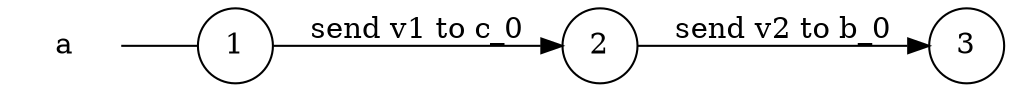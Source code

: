 digraph a {
	rankdir="LR";
	n_0 [label="a", shape="plaintext"];
	n_1 [id="1", shape=circle, label="1"];
	n_0 -> n_1 [arrowhead=none];
	n_2 [id="2", shape=circle, label="2"];
	n_3 [id="3", shape=circle, label="3"];

	n_2 -> n_3 [id="[$e|1]", label="send v2 to b_0"];
	n_1 -> n_2 [id="[$e|0]", label="send v1 to c_0"];
}
